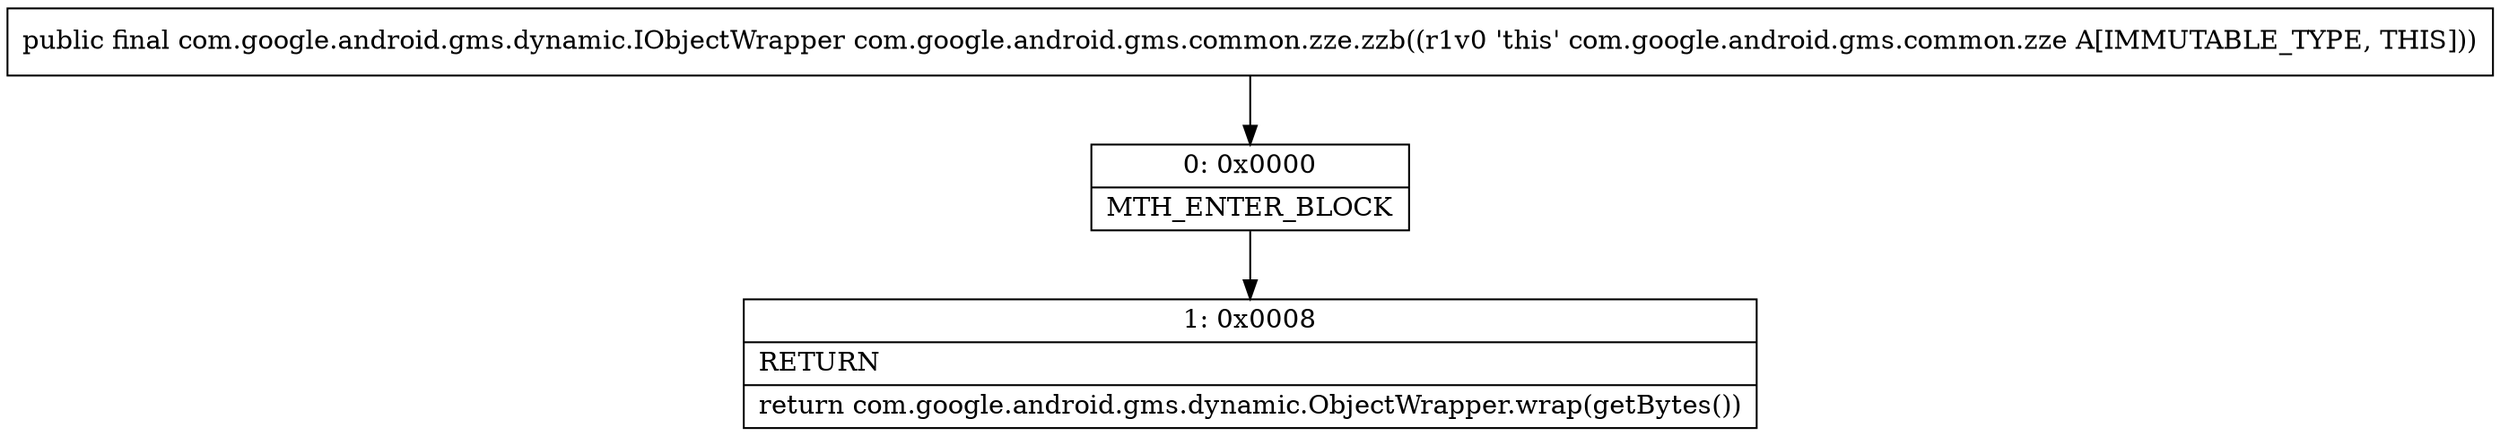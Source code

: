 digraph "CFG forcom.google.android.gms.common.zze.zzb()Lcom\/google\/android\/gms\/dynamic\/IObjectWrapper;" {
Node_0 [shape=record,label="{0\:\ 0x0000|MTH_ENTER_BLOCK\l}"];
Node_1 [shape=record,label="{1\:\ 0x0008|RETURN\l|return com.google.android.gms.dynamic.ObjectWrapper.wrap(getBytes())\l}"];
MethodNode[shape=record,label="{public final com.google.android.gms.dynamic.IObjectWrapper com.google.android.gms.common.zze.zzb((r1v0 'this' com.google.android.gms.common.zze A[IMMUTABLE_TYPE, THIS])) }"];
MethodNode -> Node_0;
Node_0 -> Node_1;
}

